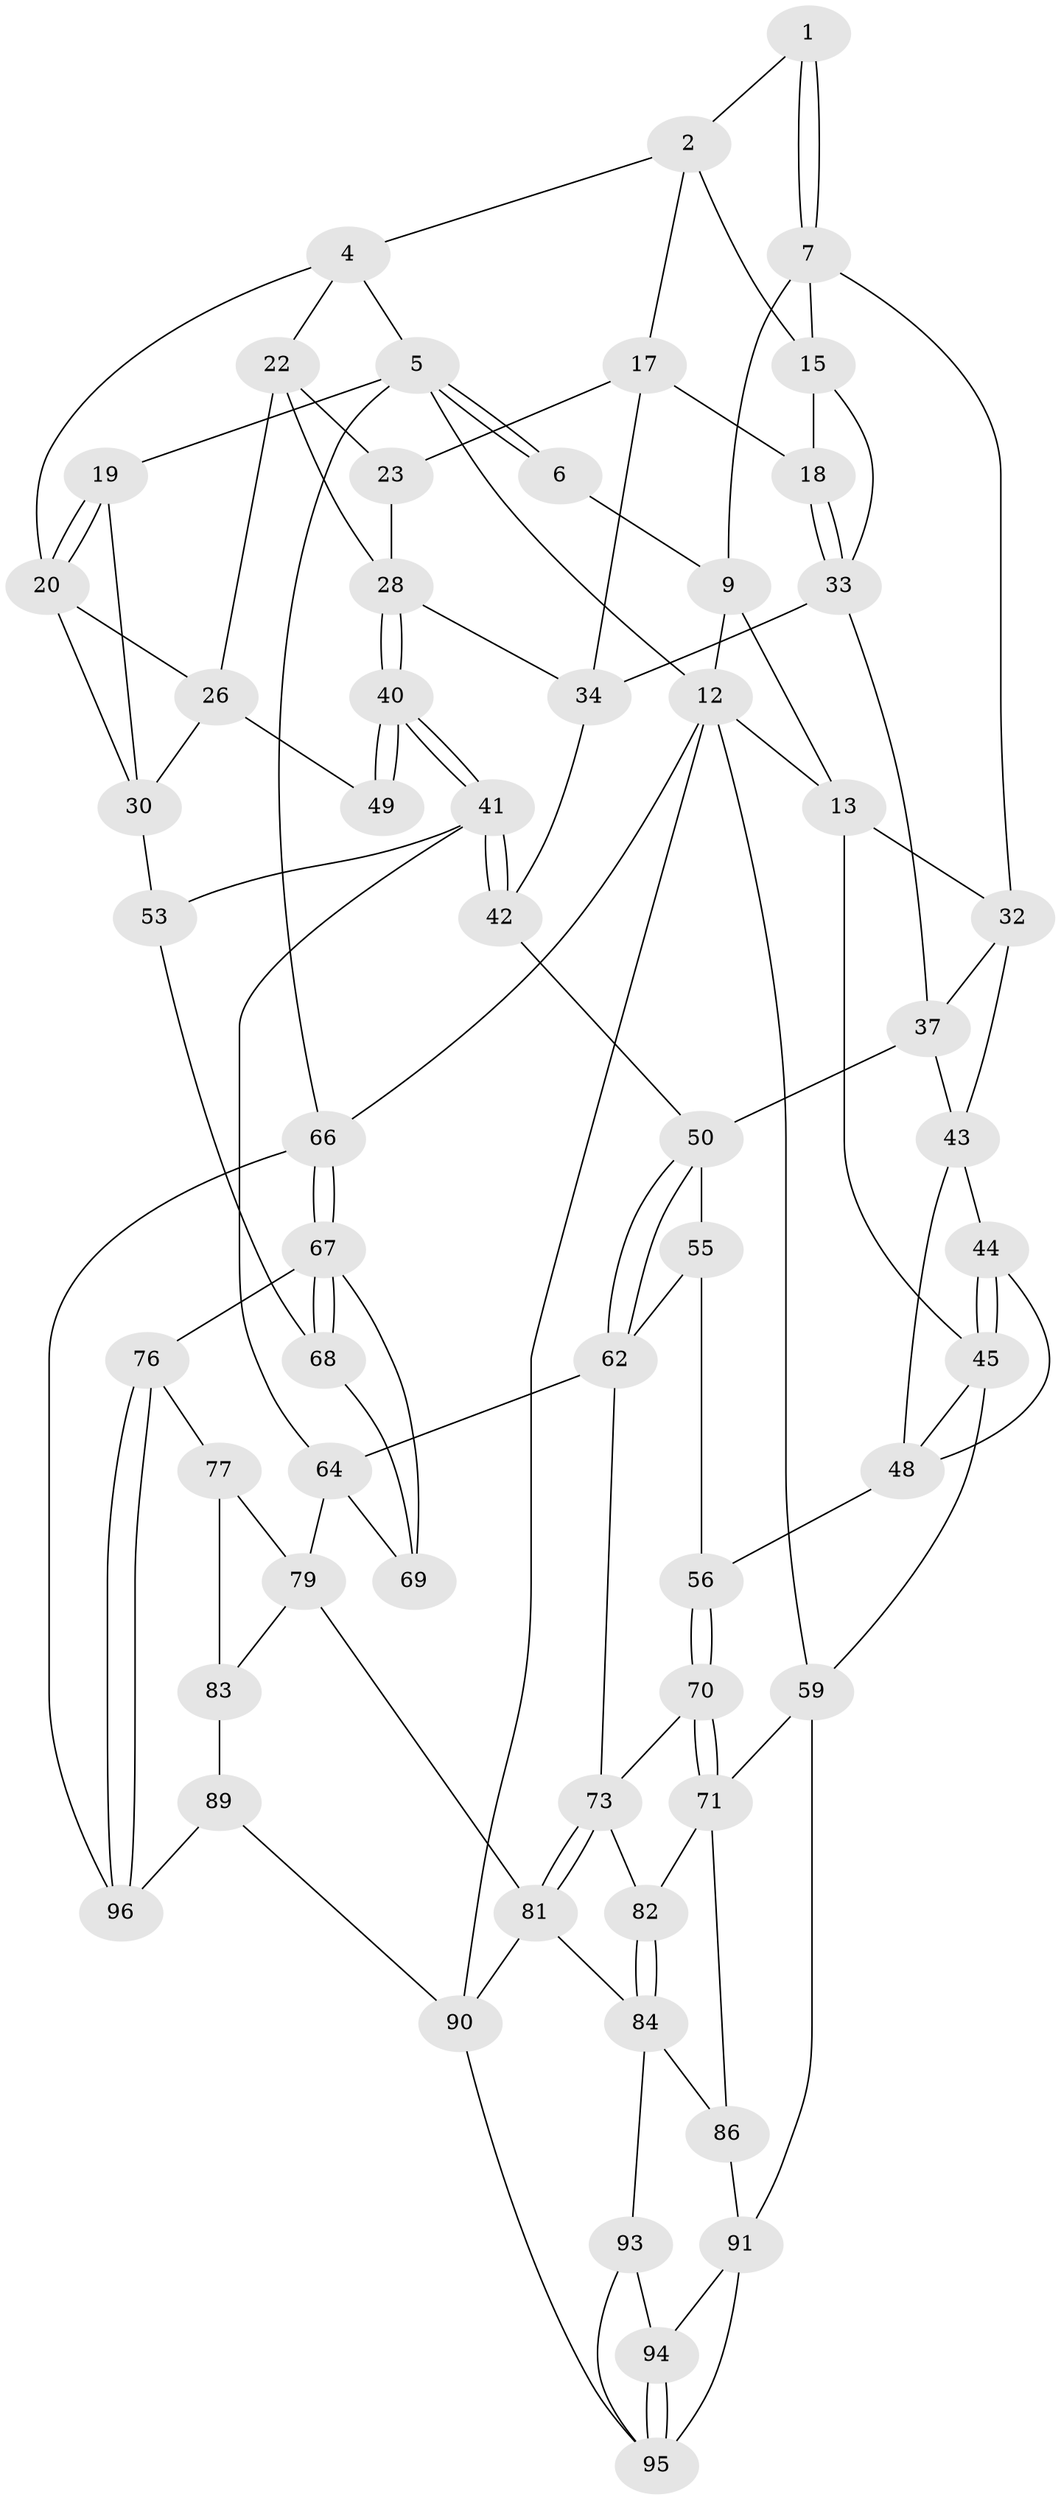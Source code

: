 // original degree distribution, {3: 0.03, 4: 0.26, 6: 0.26, 5: 0.45}
// Generated by graph-tools (version 1.1) at 2025/11/02/27/25 16:11:57]
// undirected, 60 vertices, 126 edges
graph export_dot {
graph [start="1"]
  node [color=gray90,style=filled];
  1 [pos="+0.38272600017342373+0"];
  2 [pos="+0.4178281716975558+0",super="+3"];
  4 [pos="+0.7504901097748664+0",super="+21"];
  5 [pos="+0.7555318534808962+0",super="+11"];
  6 [pos="+0.36868455742084677+0"];
  7 [pos="+0.2853793105479533+0.20333991471154872",super="+8"];
  9 [pos="+0.11101559433470667+0",super="+10"];
  12 [pos="+0+0",super="+61"];
  13 [pos="+0.16947753506927765+0.18483333671648378",super="+14"];
  15 [pos="+0.4165628731628097+0.06825032810078338",super="+16"];
  17 [pos="+0.5271145825762574+0.17094442995085346",super="+24"];
  18 [pos="+0.43833537934259836+0.19379949241044347"];
  19 [pos="+1+0"];
  20 [pos="+0.9241541530063295+0.10064951008608204",super="+25"];
  22 [pos="+0.7517468511433919+0",super="+27"];
  23 [pos="+0.6995357624007226+0.08304743661327967"];
  26 [pos="+0.8295874735169126+0.28645059210619006",super="+47"];
  28 [pos="+0.7727099057662642+0.31742946020070895",super="+29"];
  30 [pos="+1+0.3155160432140977",super="+31"];
  32 [pos="+0.20512637056483415+0.22528988871494654",super="+39"];
  33 [pos="+0.3579537171263548+0.24020681554416784",super="+36"];
  34 [pos="+0.593625806808061+0.23670949639803493",super="+35"];
  37 [pos="+0.390782917028627+0.4128452258241383",super="+38"];
  40 [pos="+0.7375622598145399+0.46556448147630286"];
  41 [pos="+0.7318658081134131+0.48163109375258484",super="+52"];
  42 [pos="+0.6120223575386693+0.4653165683674784"];
  43 [pos="+0.1650354466245453+0.25797998531472516",super="+46"];
  44 [pos="+0.008584945830603832+0.31223616556240924"];
  45 [pos="+0+0.2973089926165219",super="+58"];
  48 [pos="+0.15907889409291429+0.4815676673051794",super="+57"];
  49 [pos="+0.9349760410053455+0.430347445032952"];
  50 [pos="+0.5652427617330193+0.47634380380152236",super="+51"];
  53 [pos="+0.9222655880938639+0.48860071961638485",super="+54"];
  55 [pos="+0.3688516539634976+0.5403089994592399"];
  56 [pos="+0.15892709186591317+0.5792864867812096"];
  59 [pos="+0+0.671581638464373",super="+60"];
  62 [pos="+0.4964852287708942+0.6488563076538596",super="+63"];
  64 [pos="+0.7587758687390369+0.5972109162786888",super="+65"];
  66 [pos="+1+1"];
  67 [pos="+1+0.88361742624511",super="+75"];
  68 [pos="+1+0.6017283741605098"];
  69 [pos="+0.7638658842664618+0.6014812309870841"];
  70 [pos="+0.16825140300375913+0.6061727408489411"];
  71 [pos="+0.1374344388603887+0.756867796090201",super="+72"];
  73 [pos="+0.3820446442158041+0.7409568305203228",super="+74"];
  76 [pos="+0.8333456879325594+0.8445397766551578"];
  77 [pos="+0.6889475603240715+0.8351882453252044",super="+78"];
  79 [pos="+0.6198213823414299+0.739809370663176",super="+80"];
  81 [pos="+0.389095576853821+0.7665979966370906",super="+87"];
  82 [pos="+0.2049271767097154+0.8012895916130577"];
  83 [pos="+0.537368863355542+0.8664966398228329",super="+88"];
  84 [pos="+0.213104759067916+0.8875515463922113",super="+85"];
  86 [pos="+0.08730692160400255+0.8568732070982868"];
  89 [pos="+0.564363470187848+1",super="+97"];
  90 [pos="+0.4361955678554958+1",super="+99"];
  91 [pos="+0.06469514187542152+0.893032093362104",super="+92"];
  93 [pos="+0.1633427431146283+0.9486062636345008"];
  94 [pos="+0.1034036503643559+0.9377263267447398"];
  95 [pos="+0.060864830972792786+0.9835484070187008",super="+100"];
  96 [pos="+0.8217529215333925+0.8722911828429789",super="+98"];
  1 -- 2;
  1 -- 7;
  1 -- 7;
  2 -- 15;
  2 -- 17;
  2 -- 4;
  4 -- 5;
  4 -- 20;
  4 -- 22;
  5 -- 6;
  5 -- 6;
  5 -- 66;
  5 -- 19;
  5 -- 12;
  6 -- 9;
  7 -- 15;
  7 -- 32;
  7 -- 9;
  9 -- 13;
  9 -- 12;
  12 -- 13;
  12 -- 66;
  12 -- 59;
  12 -- 90;
  13 -- 32;
  13 -- 45;
  15 -- 18;
  15 -- 33;
  17 -- 18;
  17 -- 34;
  17 -- 23;
  18 -- 33;
  18 -- 33;
  19 -- 20;
  19 -- 20;
  19 -- 30;
  20 -- 26;
  20 -- 30;
  22 -- 23;
  22 -- 26;
  22 -- 28;
  23 -- 28;
  26 -- 49;
  26 -- 30;
  28 -- 40;
  28 -- 40;
  28 -- 34;
  30 -- 53;
  32 -- 43;
  32 -- 37;
  33 -- 34;
  33 -- 37;
  34 -- 42;
  37 -- 43;
  37 -- 50;
  40 -- 41;
  40 -- 41;
  40 -- 49;
  40 -- 49;
  41 -- 42;
  41 -- 42;
  41 -- 64;
  41 -- 53;
  42 -- 50;
  43 -- 44;
  43 -- 48;
  44 -- 45;
  44 -- 45;
  44 -- 48;
  45 -- 48;
  45 -- 59;
  48 -- 56;
  50 -- 62;
  50 -- 62;
  50 -- 55;
  53 -- 68;
  55 -- 56;
  55 -- 62;
  56 -- 70;
  56 -- 70;
  59 -- 71;
  59 -- 91;
  62 -- 73;
  62 -- 64;
  64 -- 69;
  64 -- 79;
  66 -- 67;
  66 -- 67;
  66 -- 96;
  67 -- 68;
  67 -- 68;
  67 -- 76;
  67 -- 69;
  68 -- 69;
  70 -- 71;
  70 -- 71;
  70 -- 73;
  71 -- 82;
  71 -- 86;
  73 -- 81;
  73 -- 81;
  73 -- 82;
  76 -- 77;
  76 -- 96;
  76 -- 96;
  77 -- 83 [weight=2];
  77 -- 79;
  79 -- 81;
  79 -- 83;
  81 -- 90;
  81 -- 84;
  82 -- 84;
  82 -- 84;
  83 -- 89;
  84 -- 93;
  84 -- 86;
  86 -- 91;
  89 -- 90;
  89 -- 96 [weight=2];
  90 -- 95;
  91 -- 94;
  91 -- 95;
  93 -- 94;
  93 -- 95;
  94 -- 95;
  94 -- 95;
}
